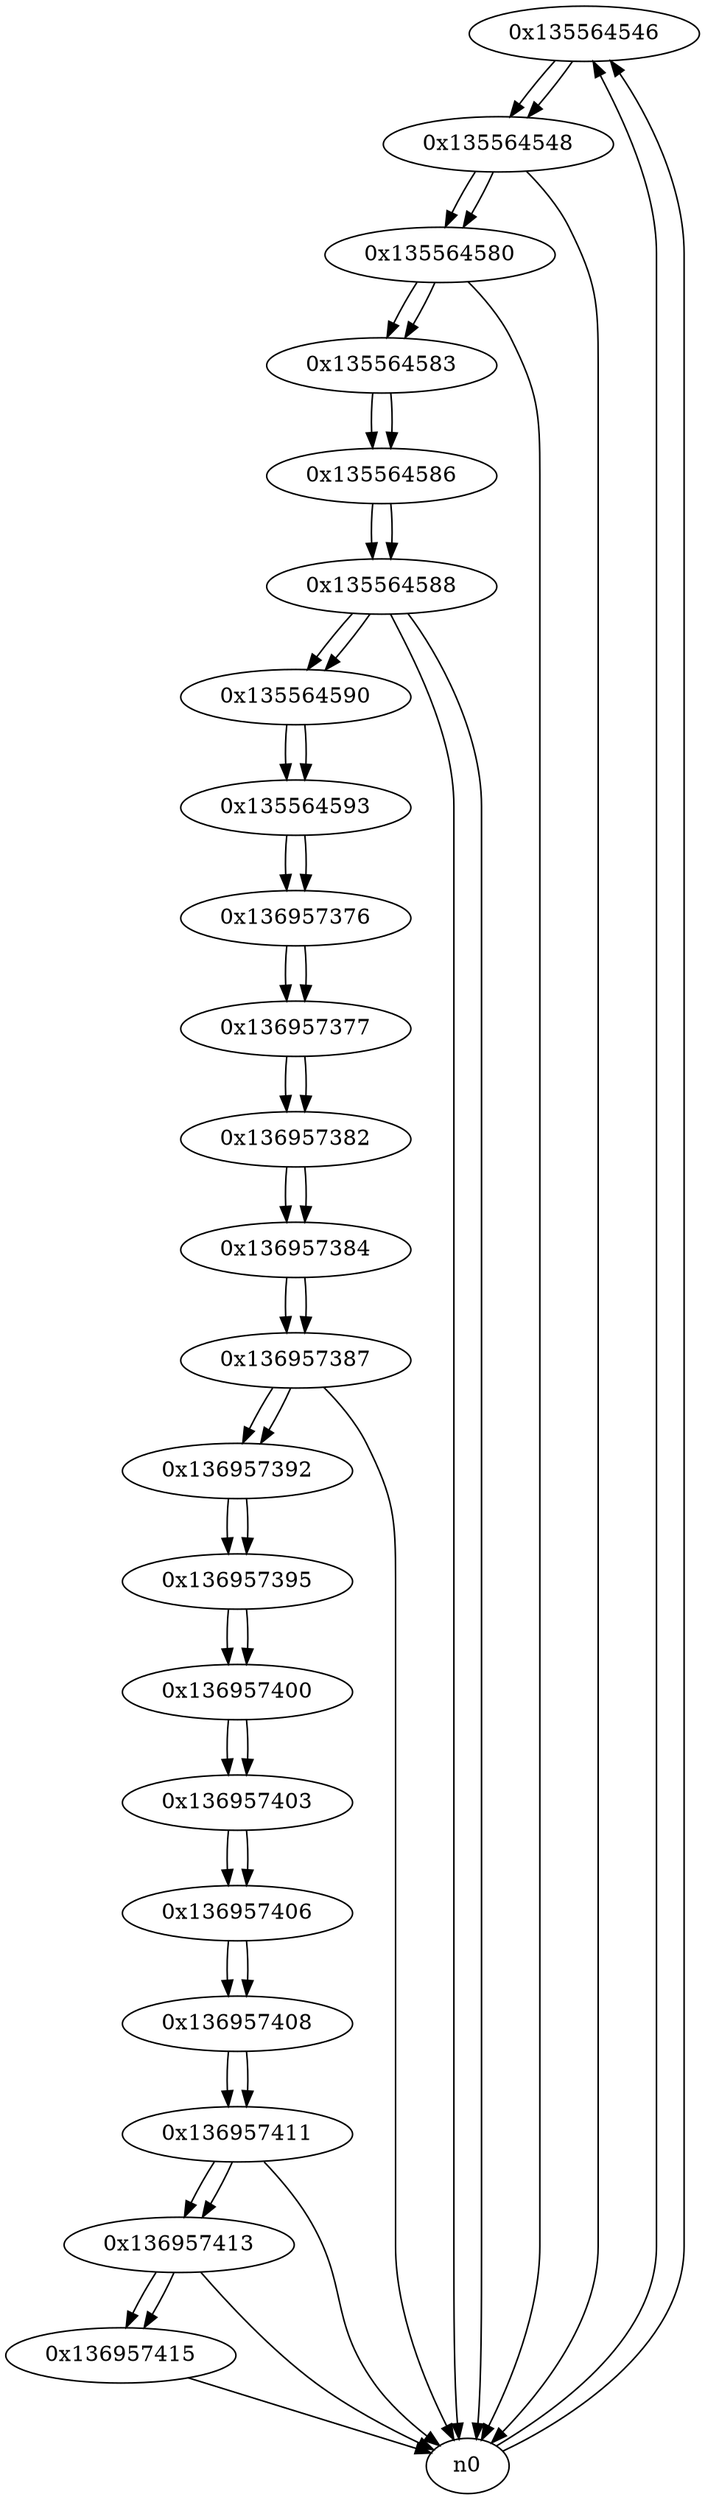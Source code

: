 digraph G{
/* nodes */
  n1 [label="0x135564546"]
  n2 [label="0x135564548"]
  n3 [label="0x135564580"]
  n4 [label="0x135564583"]
  n5 [label="0x135564586"]
  n6 [label="0x135564588"]
  n7 [label="0x135564590"]
  n8 [label="0x135564593"]
  n9 [label="0x136957376"]
  n10 [label="0x136957377"]
  n11 [label="0x136957382"]
  n12 [label="0x136957384"]
  n13 [label="0x136957387"]
  n14 [label="0x136957392"]
  n15 [label="0x136957395"]
  n16 [label="0x136957400"]
  n17 [label="0x136957403"]
  n18 [label="0x136957406"]
  n19 [label="0x136957408"]
  n20 [label="0x136957411"]
  n21 [label="0x136957413"]
  n22 [label="0x136957415"]
/* edges */
n1 -> n2;
n0 -> n1;
n0 -> n1;
n2 -> n3;
n2 -> n0;
n1 -> n2;
n3 -> n4;
n3 -> n0;
n2 -> n3;
n4 -> n5;
n3 -> n4;
n5 -> n6;
n4 -> n5;
n6 -> n7;
n6 -> n0;
n6 -> n0;
n5 -> n6;
n7 -> n8;
n6 -> n7;
n8 -> n9;
n7 -> n8;
n9 -> n10;
n8 -> n9;
n10 -> n11;
n9 -> n10;
n11 -> n12;
n10 -> n11;
n12 -> n13;
n11 -> n12;
n13 -> n14;
n13 -> n0;
n12 -> n13;
n14 -> n15;
n13 -> n14;
n15 -> n16;
n14 -> n15;
n16 -> n17;
n15 -> n16;
n17 -> n18;
n16 -> n17;
n18 -> n19;
n17 -> n18;
n19 -> n20;
n18 -> n19;
n20 -> n21;
n20 -> n0;
n19 -> n20;
n21 -> n22;
n21 -> n0;
n20 -> n21;
n22 -> n0;
n21 -> n22;
}
